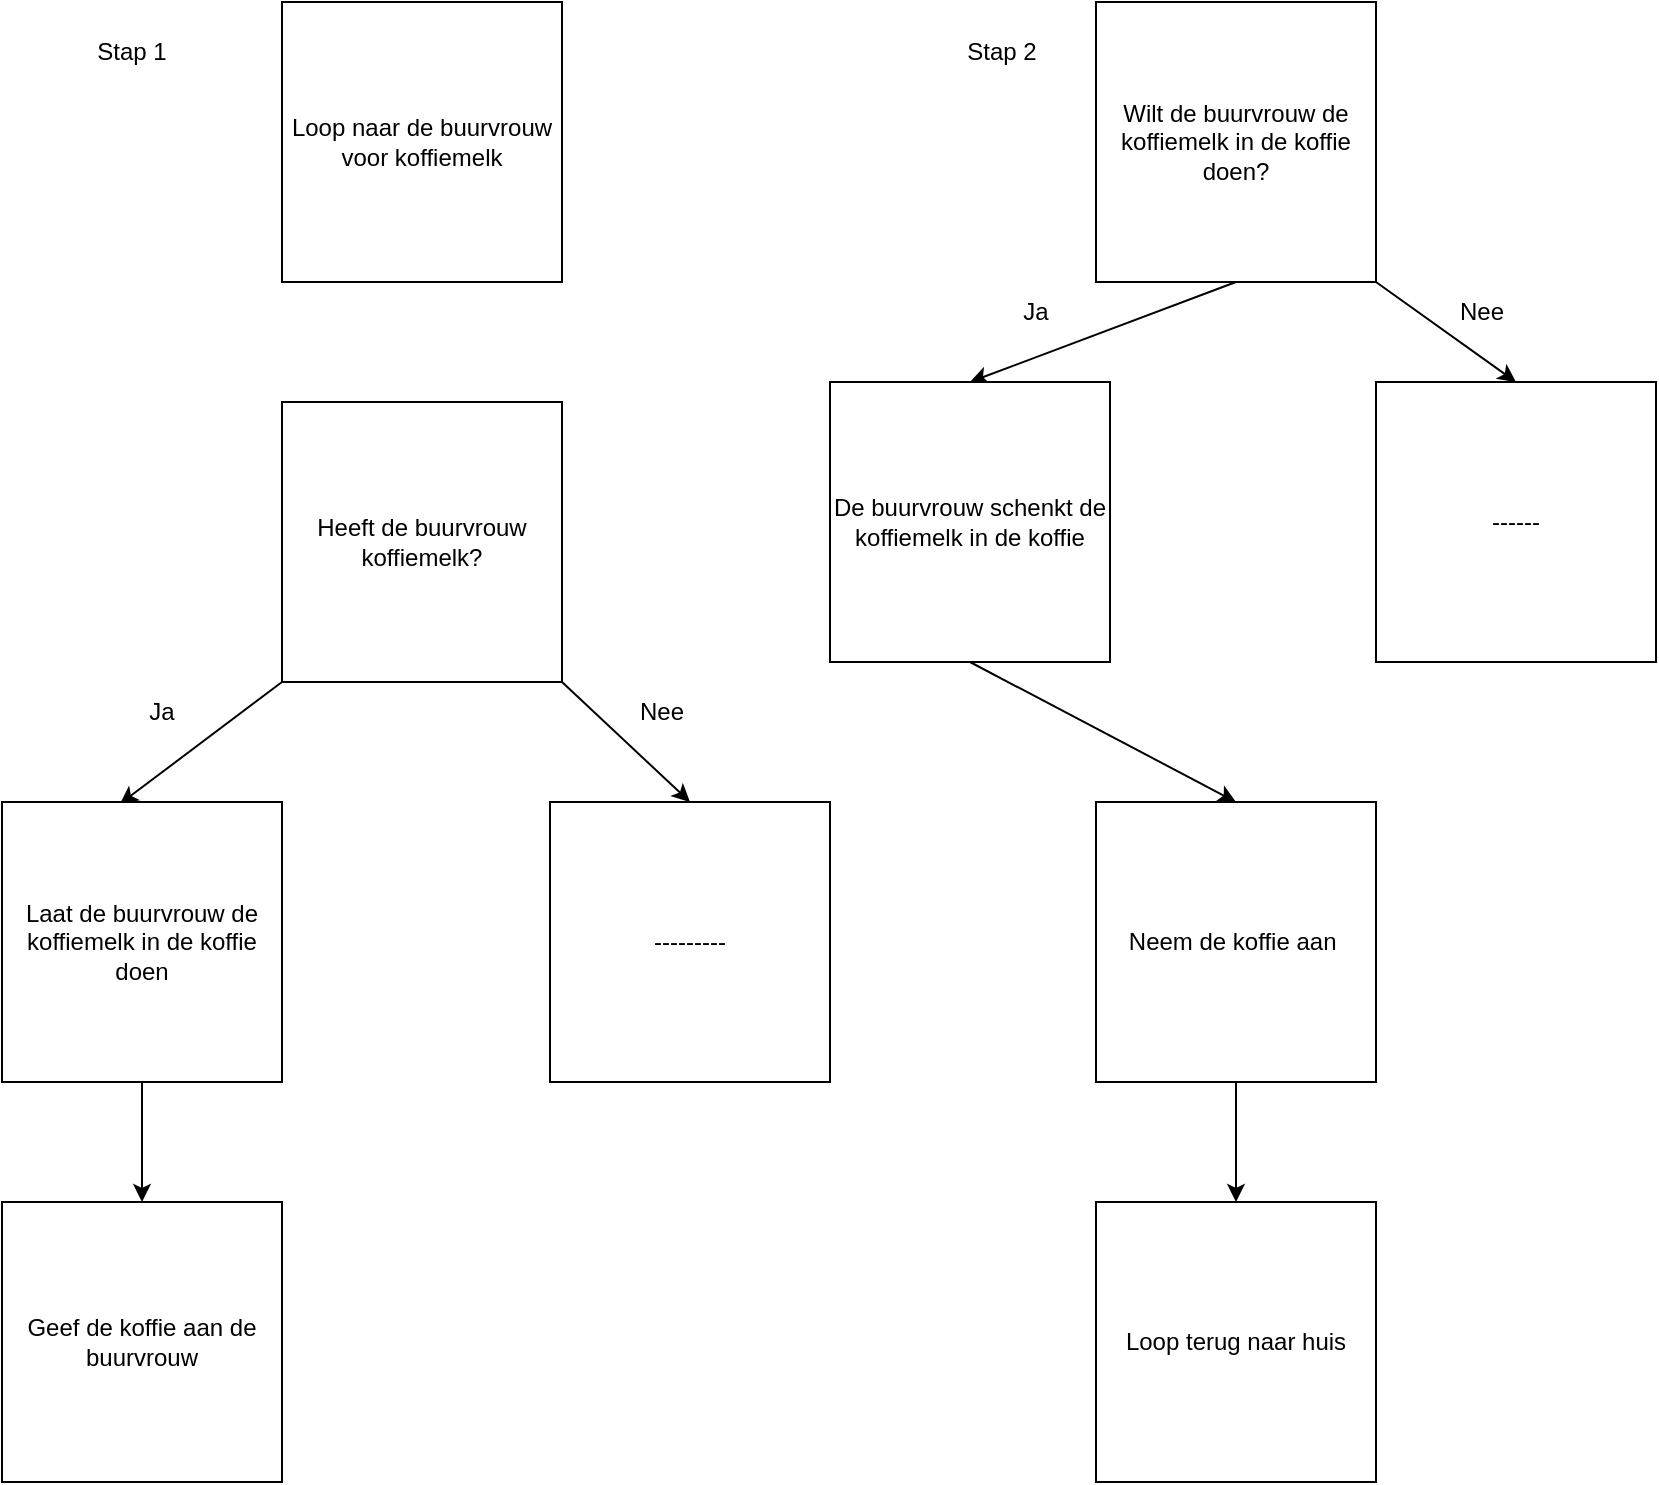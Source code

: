 <mxfile>
    <diagram id="E-LPHXwxsxV4i-S9o0xk" name="Page-1">
        <mxGraphModel dx="1758" dy="1142" grid="1" gridSize="10" guides="1" tooltips="1" connect="1" arrows="1" fold="1" page="1" pageScale="1" pageWidth="827" pageHeight="1169" math="0" shadow="0">
            <root>
                <mxCell id="0"/>
                <mxCell id="1" parent="0"/>
                <mxCell id="15" value="Loop naar de buurvrouw voor koffiemelk" style="whiteSpace=wrap;html=1;aspect=fixed;" vertex="1" parent="1">
                    <mxGeometry x="140" y="20" width="140" height="140" as="geometry"/>
                </mxCell>
                <mxCell id="21" style="edgeStyle=none;html=1;exitX=1;exitY=1;exitDx=0;exitDy=0;entryX=0.5;entryY=0;entryDx=0;entryDy=0;" edge="1" parent="1" source="16" target="18">
                    <mxGeometry relative="1" as="geometry"/>
                </mxCell>
                <mxCell id="22" style="edgeStyle=none;html=1;exitX=0;exitY=1;exitDx=0;exitDy=0;entryX=0.421;entryY=0.007;entryDx=0;entryDy=0;entryPerimeter=0;" edge="1" parent="1" source="16" target="17">
                    <mxGeometry relative="1" as="geometry"/>
                </mxCell>
                <mxCell id="16" value="Heeft de buurvrouw koffiemelk?" style="whiteSpace=wrap;html=1;aspect=fixed;" vertex="1" parent="1">
                    <mxGeometry x="140" y="220" width="140" height="140" as="geometry"/>
                </mxCell>
                <mxCell id="25" style="edgeStyle=none;html=1;exitX=0.5;exitY=1;exitDx=0;exitDy=0;entryX=0.5;entryY=0;entryDx=0;entryDy=0;" edge="1" parent="1" source="17" target="19">
                    <mxGeometry relative="1" as="geometry"/>
                </mxCell>
                <mxCell id="17" value="Laat de buurvrouw de koffiemelk in de koffie doen" style="whiteSpace=wrap;html=1;aspect=fixed;" vertex="1" parent="1">
                    <mxGeometry y="420" width="140" height="140" as="geometry"/>
                </mxCell>
                <mxCell id="18" value="---------" style="whiteSpace=wrap;html=1;aspect=fixed;" vertex="1" parent="1">
                    <mxGeometry x="274" y="420" width="140" height="140" as="geometry"/>
                </mxCell>
                <mxCell id="19" value="Geef de koffie aan de buurvrouw" style="whiteSpace=wrap;html=1;aspect=fixed;" vertex="1" parent="1">
                    <mxGeometry y="620" width="140" height="140" as="geometry"/>
                </mxCell>
                <mxCell id="23" value="Nee" style="text;html=1;strokeColor=none;fillColor=none;align=center;verticalAlign=middle;whiteSpace=wrap;rounded=0;" vertex="1" parent="1">
                    <mxGeometry x="300" y="360" width="60" height="30" as="geometry"/>
                </mxCell>
                <mxCell id="24" value="Ja" style="text;html=1;strokeColor=none;fillColor=none;align=center;verticalAlign=middle;whiteSpace=wrap;rounded=0;" vertex="1" parent="1">
                    <mxGeometry x="50" y="360" width="60" height="30" as="geometry"/>
                </mxCell>
                <mxCell id="32" style="edgeStyle=none;html=1;exitX=0.5;exitY=1;exitDx=0;exitDy=0;entryX=0.5;entryY=0;entryDx=0;entryDy=0;" edge="1" parent="1" source="27" target="28">
                    <mxGeometry relative="1" as="geometry"/>
                </mxCell>
                <mxCell id="33" style="edgeStyle=none;html=1;exitX=1;exitY=1;exitDx=0;exitDy=0;entryX=0.5;entryY=0;entryDx=0;entryDy=0;" edge="1" parent="1" source="27" target="29">
                    <mxGeometry relative="1" as="geometry"/>
                </mxCell>
                <mxCell id="27" value="Wilt de buurvrouw de koffiemelk in de koffie doen?" style="whiteSpace=wrap;html=1;aspect=fixed;" vertex="1" parent="1">
                    <mxGeometry x="547" y="20" width="140" height="140" as="geometry"/>
                </mxCell>
                <mxCell id="37" style="edgeStyle=none;html=1;exitX=0.5;exitY=1;exitDx=0;exitDy=0;entryX=0.5;entryY=0;entryDx=0;entryDy=0;" edge="1" parent="1" source="28" target="30">
                    <mxGeometry relative="1" as="geometry"/>
                </mxCell>
                <mxCell id="28" value="De buurvrouw schenkt de koffiemelk in de koffie" style="whiteSpace=wrap;html=1;aspect=fixed;" vertex="1" parent="1">
                    <mxGeometry x="414" y="210" width="140" height="140" as="geometry"/>
                </mxCell>
                <mxCell id="29" value="------" style="whiteSpace=wrap;html=1;aspect=fixed;" vertex="1" parent="1">
                    <mxGeometry x="687" y="210" width="140" height="140" as="geometry"/>
                </mxCell>
                <mxCell id="38" style="edgeStyle=none;html=1;exitX=0.5;exitY=1;exitDx=0;exitDy=0;entryX=0.5;entryY=0;entryDx=0;entryDy=0;" edge="1" parent="1" source="30" target="31">
                    <mxGeometry relative="1" as="geometry"/>
                </mxCell>
                <mxCell id="30" value="Neem de koffie aan&amp;nbsp;" style="whiteSpace=wrap;html=1;aspect=fixed;" vertex="1" parent="1">
                    <mxGeometry x="547" y="420" width="140" height="140" as="geometry"/>
                </mxCell>
                <mxCell id="31" value="Loop terug naar huis" style="whiteSpace=wrap;html=1;aspect=fixed;" vertex="1" parent="1">
                    <mxGeometry x="547" y="620" width="140" height="140" as="geometry"/>
                </mxCell>
                <mxCell id="34" value="Ja" style="text;html=1;strokeColor=none;fillColor=none;align=center;verticalAlign=middle;whiteSpace=wrap;rounded=0;" vertex="1" parent="1">
                    <mxGeometry x="487" y="160" width="60" height="30" as="geometry"/>
                </mxCell>
                <mxCell id="36" value="Nee" style="text;html=1;strokeColor=none;fillColor=none;align=center;verticalAlign=middle;whiteSpace=wrap;rounded=0;" vertex="1" parent="1">
                    <mxGeometry x="710" y="160" width="60" height="30" as="geometry"/>
                </mxCell>
                <mxCell id="39" value="Stap 1" style="text;html=1;strokeColor=none;fillColor=none;align=center;verticalAlign=middle;whiteSpace=wrap;rounded=0;" vertex="1" parent="1">
                    <mxGeometry x="10" y="20" width="110" height="50" as="geometry"/>
                </mxCell>
                <mxCell id="40" value="Stap 2" style="text;html=1;strokeColor=none;fillColor=none;align=center;verticalAlign=middle;whiteSpace=wrap;rounded=0;" vertex="1" parent="1">
                    <mxGeometry x="470" y="30" width="60" height="30" as="geometry"/>
                </mxCell>
            </root>
        </mxGraphModel>
    </diagram>
</mxfile>